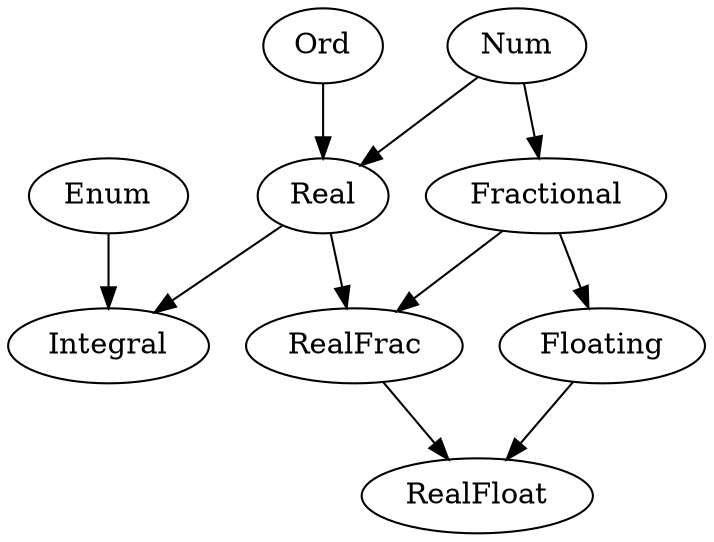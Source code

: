  digraph graphname {
   Num -> Real
   Ord -> Real

   Num -> Fractional;

   Real -> Integral;
   Enum -> Integral;

   Real -> RealFrac;
   Fractional -> RealFrac;

   Fractional -> Floating;

   RealFrac -> RealFloat;
   Floating -> RealFloat;
 }
